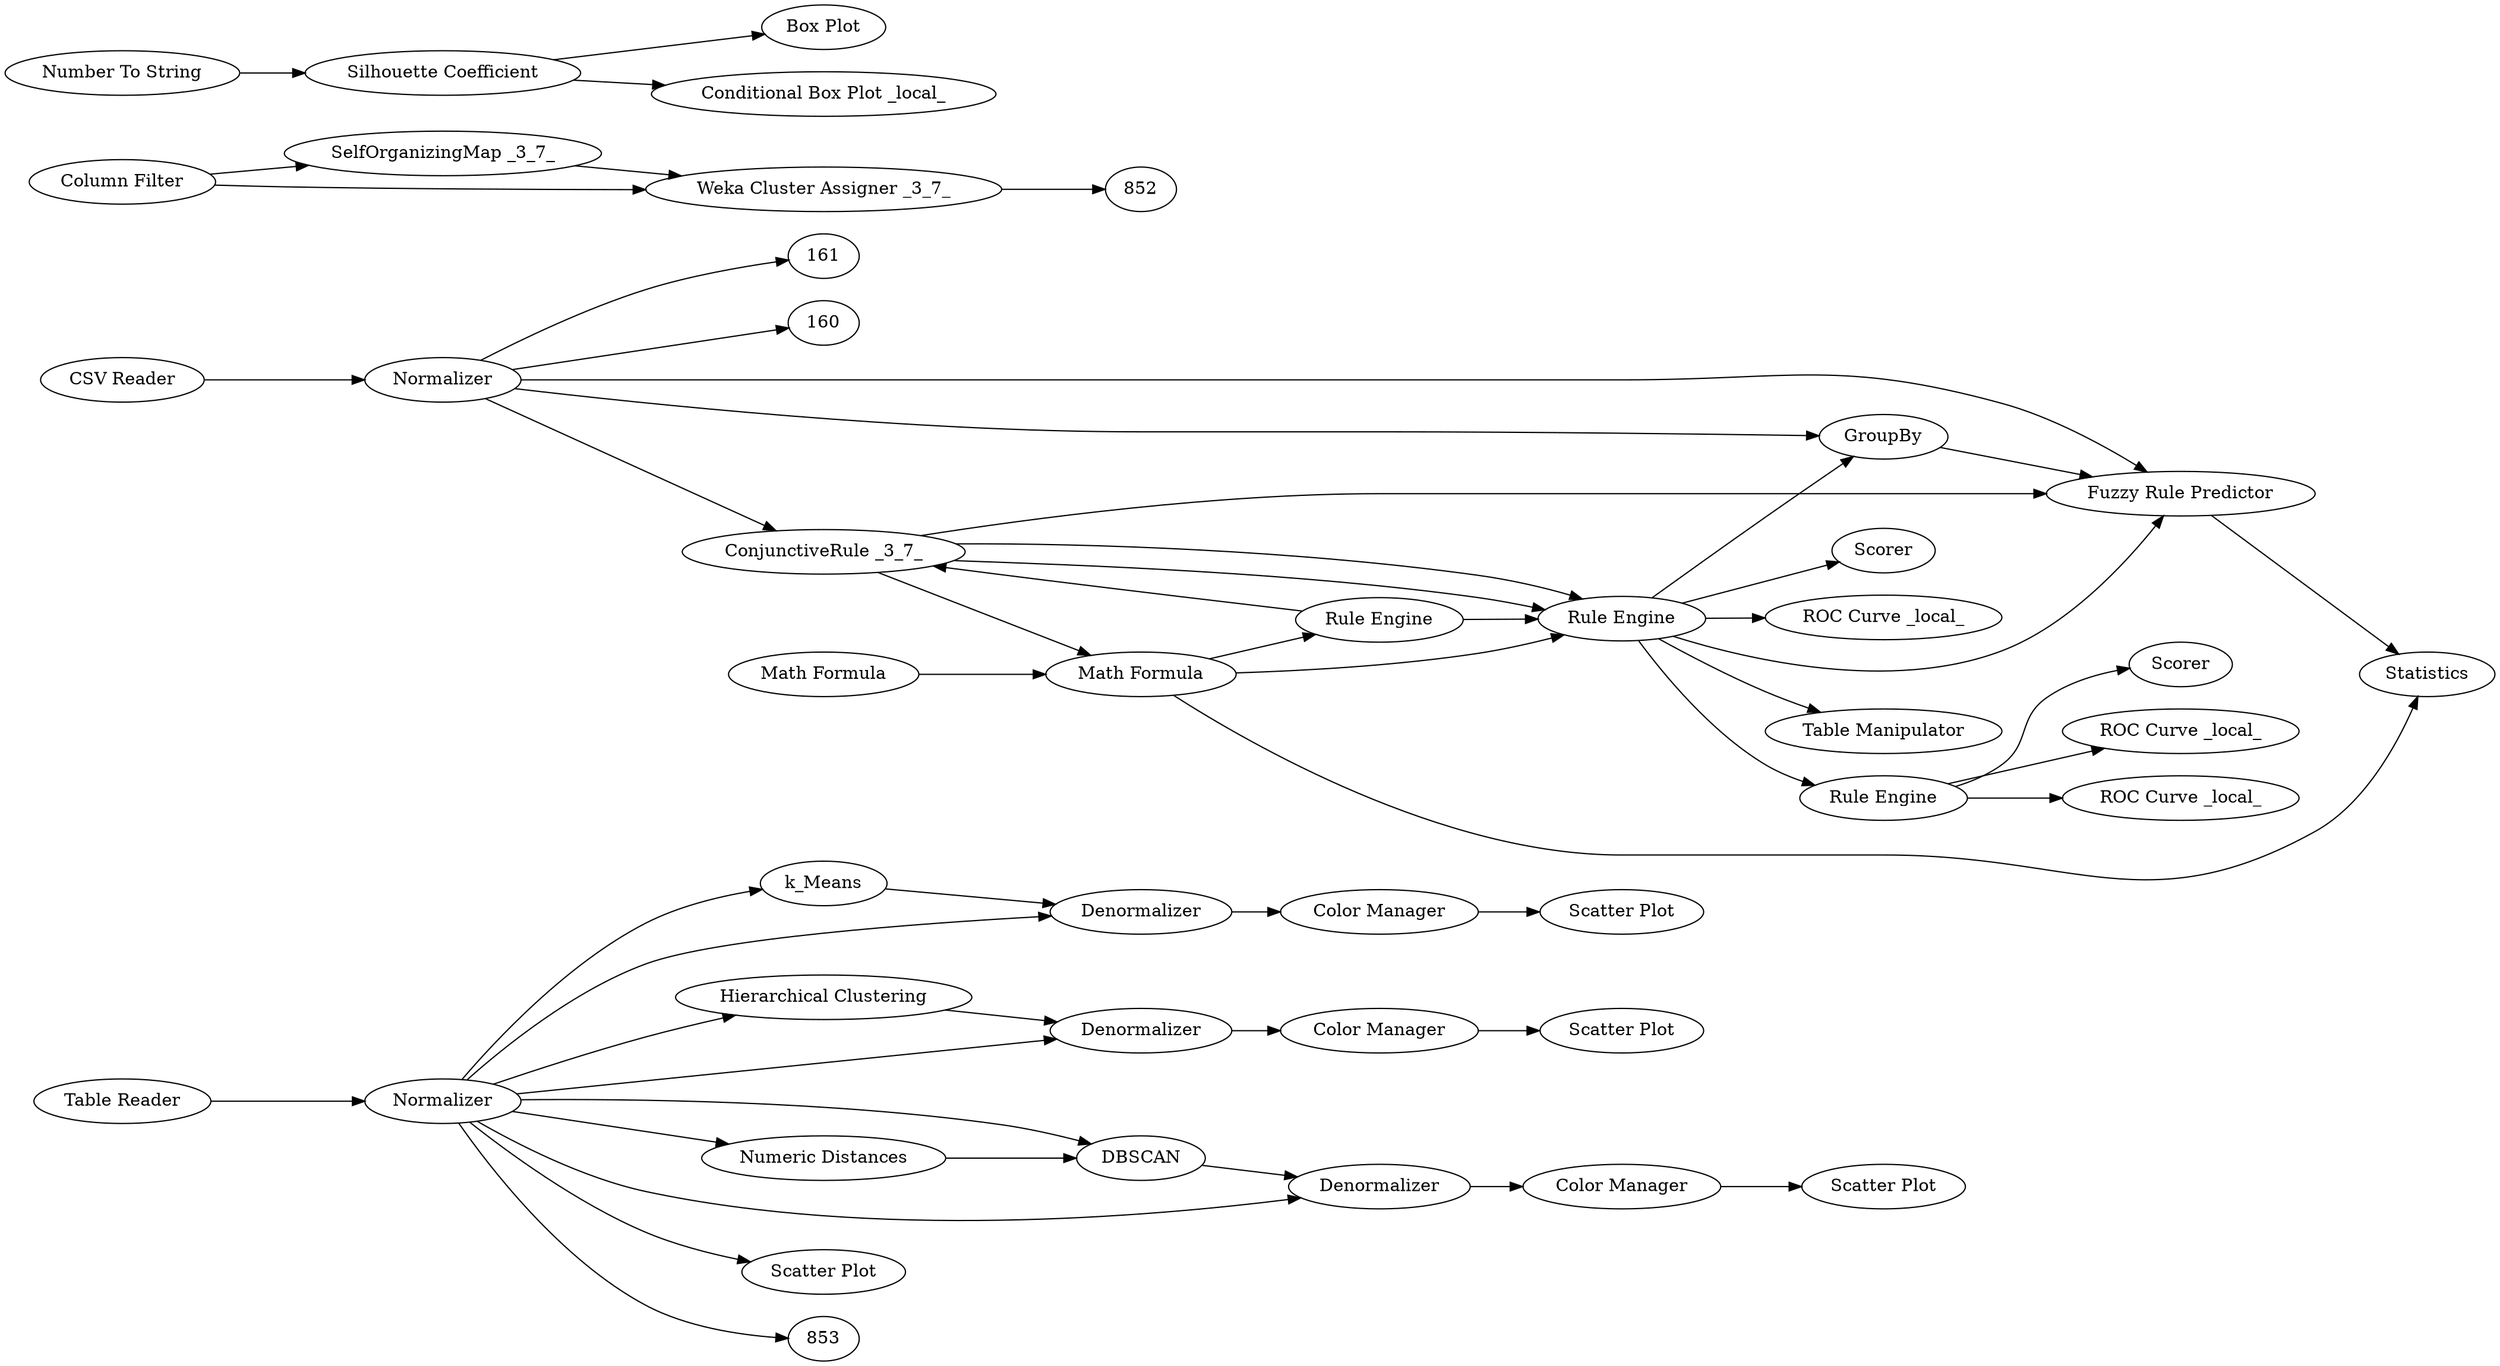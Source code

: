 digraph {
	1 [label="Table Reader"]
	135 [label=k_Means]
	140 [label=Normalizer]
	141 [label=Denormalizer]
	142 [label="Color Manager"]
	143 [label="Scatter Plot"]
	144 [label="Hierarchical Clustering"]
	145 [label=Denormalizer]
	146 [label="Color Manager"]
	147 [label="Scatter Plot"]
	148 [label=DBSCAN]
	149 [label=Denormalizer]
	150 [label="Color Manager"]
	151 [label="Scatter Plot"]
	152 [label="Numeric Distances"]
	154 [label="Scatter Plot"]
	155 [label="CSV Reader"]
	156 [label=Normalizer]
	163 [label=Partitioning]
	164 [label="ROC Curve _local_"]
	166 [label="SVM Learner"]
	168 [label="SVM Predictor"]
	170 [label=Statistics]
	171 [label="Column Filter"]
	174 [label=Scorer]
	163 [label=Partitioning]
	167 [label="Fuzzy Rule Predictor"]
	168 [label="Fuzzy Rule Learner"]
	169 [label="ROC Curve _local_"]
	163 [label="ConjunctiveRule _3_7_"]
	164 [label=GroupBy]
	165 [label="Math Formula"]
	166 [label="Math Formula"]
	168 [label="Rule Engine"]
	169 [label=Statistics]
	170 [label="Rule Engine"]
	171 [label="Rule Engine"]
	174 [label="Table Manipulator"]
	175 [label=Scorer]
	176 [label=Scorer]
	177 [label="ROC Curve _local_"]
	178 [label="ROC Curve _local_"]
	179 [label="ROC Curve _local_"]
	848 [label="SelfOrganizingMap _3_7_"]
	849 [label="Column Filter"]
	851 [label="Weka Cluster Assigner _3_7_"]
	841 [label="Silhouette Coefficient"]
	842 [label="Box Plot"]
	843 [label="Conditional Box Plot _local_"]
	844 [label="Number To String"]
	163 -> 166
	163 -> 168
	166 -> 168
	168 -> 174
	168 -> 164
	171 -> 163
	163 -> 167
	163 -> 168
	167 -> 169
	168 -> 167
	165 -> 166
	166 -> 171
	166 -> 169
	168 -> 170
	168 -> 175
	168 -> 177
	170 -> 178
	170 -> 179
	170 -> 176
	171 -> 168
	841 -> 843
	841 -> 842
	844 -> 841
	848 -> 851
	849 -> 848
	849 -> 851
	851 -> 852
	1 -> 140
	135 -> 141
	140 -> 141
	140 -> 135
	140 -> 152
	140 -> 154
	140 -> 148
	140 -> 149
	140 -> 853
	140 -> 144
	140 -> 145
	141 -> 142
	142 -> 143
	144 -> 145
	145 -> 146
	146 -> 147
	148 -> 149
	149 -> 150
	150 -> 151
	152 -> 148
	155 -> 156
	156 -> 164
	156 -> 167
	156 -> 161
	156 -> 160
	156 -> 163
	164 -> 167
	rankdir=LR
}
